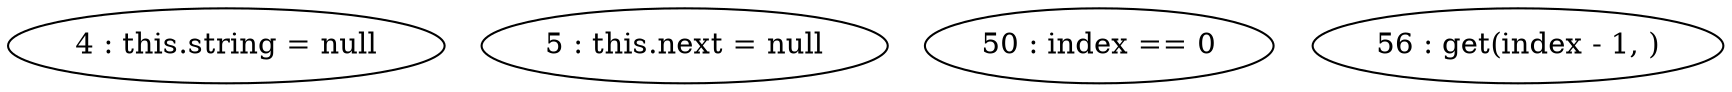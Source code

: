 digraph G {
"4 : this.string = null"
"5 : this.next = null"
"50 : index == 0"
"56 : get(index - 1, )"
}